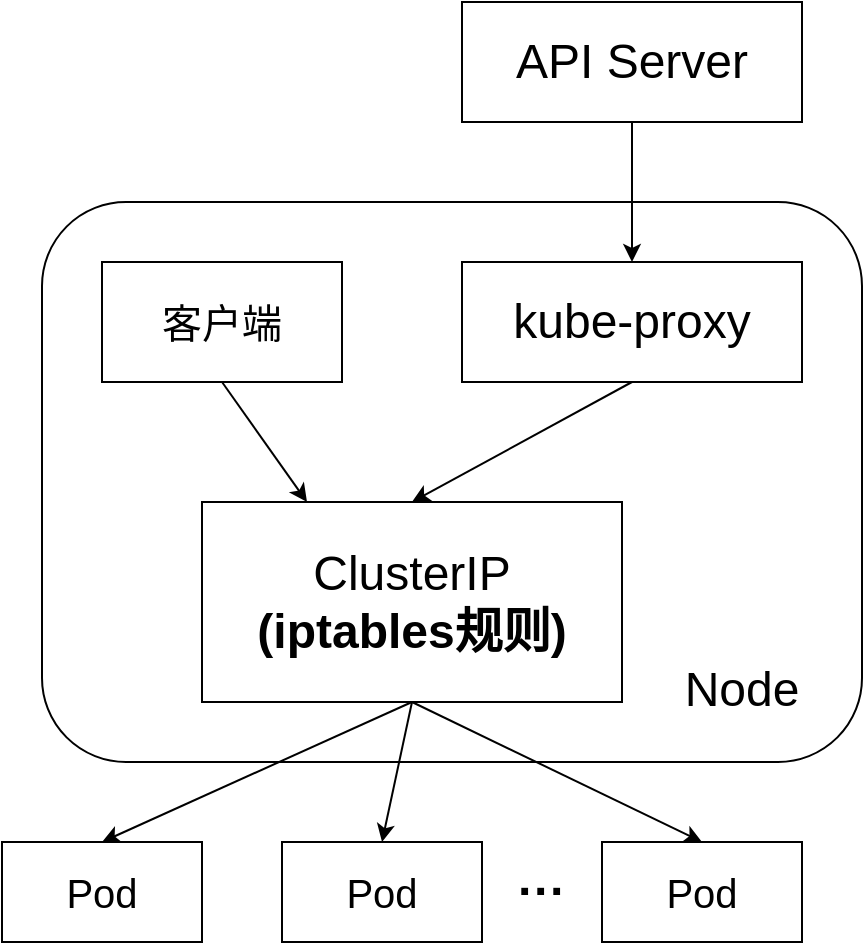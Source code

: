 <mxfile version="21.6.1" type="device">
  <diagram name="第 1 页" id="gHzWxk7oOuLgtcImLSez">
    <mxGraphModel dx="1221" dy="717" grid="1" gridSize="10" guides="1" tooltips="1" connect="1" arrows="1" fold="1" page="1" pageScale="1" pageWidth="1169" pageHeight="827" math="0" shadow="0">
      <root>
        <mxCell id="0" />
        <mxCell id="1" parent="0" />
        <mxCell id="irXmcx6Twl6T28tb7bBP-1" value="ClusterIP&lt;br style=&quot;font-size: 24px;&quot;&gt;&lt;b&gt;(iptables规则)&lt;/b&gt;" style="rounded=0;whiteSpace=wrap;html=1;fontSize=24;" vertex="1" parent="1">
          <mxGeometry x="480" y="320" width="210" height="100" as="geometry" />
        </mxCell>
        <mxCell id="irXmcx6Twl6T28tb7bBP-2" value="客户端" style="rounded=0;whiteSpace=wrap;html=1;fontSize=20;" vertex="1" parent="1">
          <mxGeometry x="430" y="200" width="120" height="60" as="geometry" />
        </mxCell>
        <mxCell id="irXmcx6Twl6T28tb7bBP-3" value="kube-proxy" style="rounded=0;whiteSpace=wrap;html=1;fontSize=24;" vertex="1" parent="1">
          <mxGeometry x="610" y="200" width="170" height="60" as="geometry" />
        </mxCell>
        <mxCell id="irXmcx6Twl6T28tb7bBP-5" value="" style="edgeStyle=orthogonalEdgeStyle;rounded=0;orthogonalLoop=1;jettySize=auto;html=1;" edge="1" parent="1" source="irXmcx6Twl6T28tb7bBP-4" target="irXmcx6Twl6T28tb7bBP-3">
          <mxGeometry relative="1" as="geometry" />
        </mxCell>
        <mxCell id="irXmcx6Twl6T28tb7bBP-4" value="API Server" style="rounded=0;whiteSpace=wrap;html=1;fontSize=24;" vertex="1" parent="1">
          <mxGeometry x="610" y="70" width="170" height="60" as="geometry" />
        </mxCell>
        <mxCell id="irXmcx6Twl6T28tb7bBP-7" value="" style="endArrow=classic;html=1;rounded=0;entryX=0.25;entryY=0;entryDx=0;entryDy=0;" edge="1" parent="1" target="irXmcx6Twl6T28tb7bBP-1">
          <mxGeometry width="50" height="50" relative="1" as="geometry">
            <mxPoint x="490" y="260" as="sourcePoint" />
            <mxPoint x="540" y="210" as="targetPoint" />
          </mxGeometry>
        </mxCell>
        <mxCell id="irXmcx6Twl6T28tb7bBP-8" value="" style="endArrow=classic;html=1;rounded=0;exitX=0.5;exitY=1;exitDx=0;exitDy=0;entryX=0.5;entryY=0;entryDx=0;entryDy=0;" edge="1" parent="1" source="irXmcx6Twl6T28tb7bBP-3" target="irXmcx6Twl6T28tb7bBP-1">
          <mxGeometry width="50" height="50" relative="1" as="geometry">
            <mxPoint x="720" y="340" as="sourcePoint" />
            <mxPoint x="770" y="290" as="targetPoint" />
          </mxGeometry>
        </mxCell>
        <mxCell id="irXmcx6Twl6T28tb7bBP-9" value="Pod" style="rounded=0;whiteSpace=wrap;html=1;fontSize=20;" vertex="1" parent="1">
          <mxGeometry x="680" y="490" width="100" height="50" as="geometry" />
        </mxCell>
        <mxCell id="irXmcx6Twl6T28tb7bBP-10" value="Pod" style="rounded=0;whiteSpace=wrap;html=1;fontSize=20;" vertex="1" parent="1">
          <mxGeometry x="380" y="490" width="100" height="50" as="geometry" />
        </mxCell>
        <mxCell id="irXmcx6Twl6T28tb7bBP-11" value="Pod" style="rounded=0;whiteSpace=wrap;html=1;fontSize=20;" vertex="1" parent="1">
          <mxGeometry x="520" y="490" width="100" height="50" as="geometry" />
        </mxCell>
        <mxCell id="irXmcx6Twl6T28tb7bBP-12" value="···" style="text;html=1;strokeColor=none;fillColor=none;align=center;verticalAlign=middle;whiteSpace=wrap;rounded=0;fontStyle=1;fontSize=24;" vertex="1" parent="1">
          <mxGeometry x="620" y="500" width="60" height="30" as="geometry" />
        </mxCell>
        <mxCell id="irXmcx6Twl6T28tb7bBP-13" value="" style="endArrow=classic;html=1;rounded=0;entryX=0.5;entryY=0;entryDx=0;entryDy=0;exitX=0.5;exitY=1;exitDx=0;exitDy=0;" edge="1" parent="1" source="irXmcx6Twl6T28tb7bBP-1" target="irXmcx6Twl6T28tb7bBP-10">
          <mxGeometry width="50" height="50" relative="1" as="geometry">
            <mxPoint x="300" y="430" as="sourcePoint" />
            <mxPoint x="350" y="380" as="targetPoint" />
          </mxGeometry>
        </mxCell>
        <mxCell id="irXmcx6Twl6T28tb7bBP-14" value="" style="endArrow=classic;html=1;rounded=0;exitX=0.5;exitY=1;exitDx=0;exitDy=0;entryX=0.5;entryY=0;entryDx=0;entryDy=0;" edge="1" parent="1" source="irXmcx6Twl6T28tb7bBP-1" target="irXmcx6Twl6T28tb7bBP-11">
          <mxGeometry width="50" height="50" relative="1" as="geometry">
            <mxPoint x="770" y="420" as="sourcePoint" />
            <mxPoint x="820" y="370" as="targetPoint" />
          </mxGeometry>
        </mxCell>
        <mxCell id="irXmcx6Twl6T28tb7bBP-15" value="" style="endArrow=classic;html=1;rounded=0;exitX=0.5;exitY=1;exitDx=0;exitDy=0;entryX=0.5;entryY=0;entryDx=0;entryDy=0;" edge="1" parent="1" source="irXmcx6Twl6T28tb7bBP-1" target="irXmcx6Twl6T28tb7bBP-9">
          <mxGeometry width="50" height="50" relative="1" as="geometry">
            <mxPoint x="800" y="450" as="sourcePoint" />
            <mxPoint x="850" y="400" as="targetPoint" />
          </mxGeometry>
        </mxCell>
        <mxCell id="irXmcx6Twl6T28tb7bBP-16" value="" style="rounded=1;whiteSpace=wrap;html=1;fillColor=none;" vertex="1" parent="1">
          <mxGeometry x="400" y="170" width="410" height="280" as="geometry" />
        </mxCell>
        <mxCell id="irXmcx6Twl6T28tb7bBP-18" value="Node" style="text;html=1;strokeColor=none;fillColor=none;align=center;verticalAlign=middle;whiteSpace=wrap;rounded=0;fontSize=24;" vertex="1" parent="1">
          <mxGeometry x="720" y="399" width="60" height="30" as="geometry" />
        </mxCell>
      </root>
    </mxGraphModel>
  </diagram>
</mxfile>
